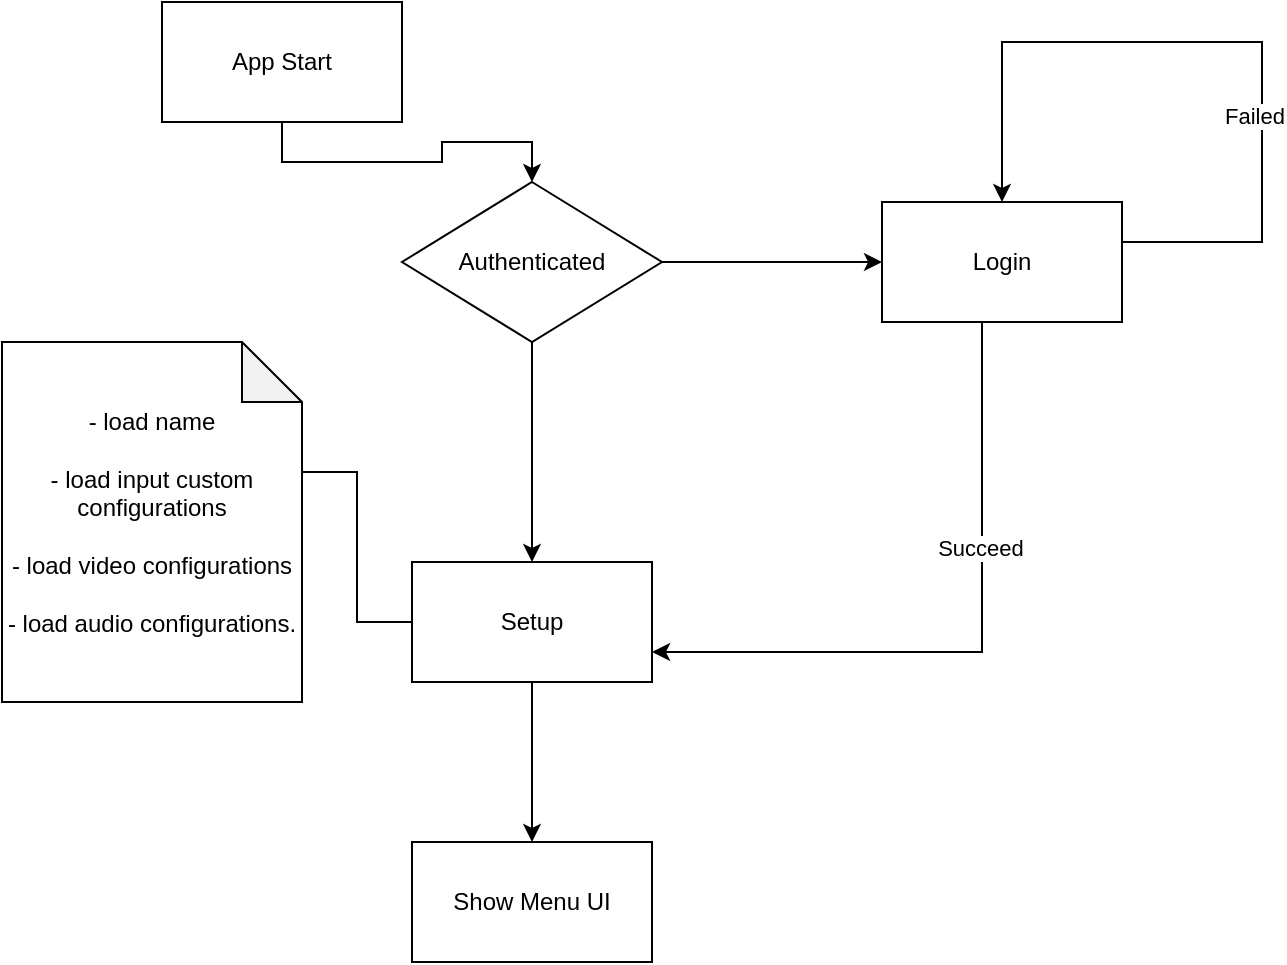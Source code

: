 <mxfile version="14.4.4" type="github">
  <diagram id="1bBmZTWdJpM3CFMfT5JP" name="Page-1">
    <mxGraphModel dx="1422" dy="762" grid="1" gridSize="10" guides="1" tooltips="1" connect="1" arrows="1" fold="1" page="1" pageScale="1" pageWidth="850" pageHeight="1100" math="0" shadow="0">
      <root>
        <mxCell id="0" />
        <mxCell id="1" parent="0" />
        <mxCell id="1z3jomABF16I6msOwtXd-7" value="" style="edgeStyle=orthogonalEdgeStyle;rounded=0;orthogonalLoop=1;jettySize=auto;html=1;" edge="1" parent="1" source="1z3jomABF16I6msOwtXd-1" target="1z3jomABF16I6msOwtXd-6">
          <mxGeometry relative="1" as="geometry" />
        </mxCell>
        <mxCell id="1z3jomABF16I6msOwtXd-1" value="App Start" style="rounded=0;whiteSpace=wrap;html=1;" vertex="1" parent="1">
          <mxGeometry x="160" y="190" width="120" height="60" as="geometry" />
        </mxCell>
        <mxCell id="1z3jomABF16I6msOwtXd-15" value="" style="edgeStyle=orthogonalEdgeStyle;rounded=0;orthogonalLoop=1;jettySize=auto;html=1;" edge="1" parent="1" source="1z3jomABF16I6msOwtXd-2" target="1z3jomABF16I6msOwtXd-14">
          <mxGeometry relative="1" as="geometry" />
        </mxCell>
        <mxCell id="1z3jomABF16I6msOwtXd-2" value="Setup" style="rounded=0;whiteSpace=wrap;html=1;" vertex="1" parent="1">
          <mxGeometry x="285" y="470" width="120" height="60" as="geometry" />
        </mxCell>
        <mxCell id="1z3jomABF16I6msOwtXd-12" style="edgeStyle=orthogonalEdgeStyle;rounded=0;orthogonalLoop=1;jettySize=auto;html=1;entryX=1;entryY=0.75;entryDx=0;entryDy=0;" edge="1" parent="1" source="1z3jomABF16I6msOwtXd-4" target="1z3jomABF16I6msOwtXd-2">
          <mxGeometry relative="1" as="geometry">
            <Array as="points">
              <mxPoint x="570" y="515" />
            </Array>
          </mxGeometry>
        </mxCell>
        <mxCell id="1z3jomABF16I6msOwtXd-13" value="Succeed" style="edgeLabel;html=1;align=center;verticalAlign=middle;resizable=0;points=[];" vertex="1" connectable="0" parent="1z3jomABF16I6msOwtXd-12">
          <mxGeometry x="-0.315" y="-1" relative="1" as="geometry">
            <mxPoint as="offset" />
          </mxGeometry>
        </mxCell>
        <mxCell id="1z3jomABF16I6msOwtXd-4" value="Login" style="rounded=0;whiteSpace=wrap;html=1;" vertex="1" parent="1">
          <mxGeometry x="520" y="290" width="120" height="60" as="geometry" />
        </mxCell>
        <mxCell id="1z3jomABF16I6msOwtXd-8" style="edgeStyle=orthogonalEdgeStyle;rounded=0;orthogonalLoop=1;jettySize=auto;html=1;" edge="1" parent="1" source="1z3jomABF16I6msOwtXd-6" target="1z3jomABF16I6msOwtXd-2">
          <mxGeometry relative="1" as="geometry" />
        </mxCell>
        <mxCell id="1z3jomABF16I6msOwtXd-9" style="edgeStyle=orthogonalEdgeStyle;rounded=0;orthogonalLoop=1;jettySize=auto;html=1;" edge="1" parent="1" source="1z3jomABF16I6msOwtXd-6" target="1z3jomABF16I6msOwtXd-4">
          <mxGeometry relative="1" as="geometry" />
        </mxCell>
        <mxCell id="1z3jomABF16I6msOwtXd-6" value="Authenticated" style="rhombus;whiteSpace=wrap;html=1;rounded=0;" vertex="1" parent="1">
          <mxGeometry x="280" y="280" width="130" height="80" as="geometry" />
        </mxCell>
        <mxCell id="1z3jomABF16I6msOwtXd-10" style="edgeStyle=orthogonalEdgeStyle;rounded=0;orthogonalLoop=1;jettySize=auto;html=1;entryX=0.5;entryY=0;entryDx=0;entryDy=0;" edge="1" parent="1" source="1z3jomABF16I6msOwtXd-4" target="1z3jomABF16I6msOwtXd-4">
          <mxGeometry relative="1" as="geometry">
            <Array as="points">
              <mxPoint x="710" y="310" />
              <mxPoint x="710" y="210" />
              <mxPoint x="580" y="210" />
            </Array>
          </mxGeometry>
        </mxCell>
        <mxCell id="1z3jomABF16I6msOwtXd-11" value="Failed" style="edgeLabel;html=1;align=center;verticalAlign=middle;resizable=0;points=[];" vertex="1" connectable="0" parent="1z3jomABF16I6msOwtXd-10">
          <mxGeometry x="-0.3" y="4" relative="1" as="geometry">
            <mxPoint as="offset" />
          </mxGeometry>
        </mxCell>
        <mxCell id="1z3jomABF16I6msOwtXd-14" value="Show Menu UI" style="rounded=0;whiteSpace=wrap;html=1;" vertex="1" parent="1">
          <mxGeometry x="285" y="610" width="120" height="60" as="geometry" />
        </mxCell>
        <mxCell id="1z3jomABF16I6msOwtXd-21" style="rounded=0;orthogonalLoop=1;jettySize=auto;html=1;exitX=0;exitY=0;exitDx=80;exitDy=65;exitPerimeter=0;endArrow=none;endFill=0;edgeStyle=orthogonalEdgeStyle;" edge="1" parent="1" source="1z3jomABF16I6msOwtXd-16" target="1z3jomABF16I6msOwtXd-2">
          <mxGeometry relative="1" as="geometry" />
        </mxCell>
        <mxCell id="1z3jomABF16I6msOwtXd-16" value="- load name&lt;br&gt;&lt;br&gt;- load input custom configurations&lt;br&gt;&lt;br&gt;- load video configurations&lt;br&gt;&lt;br&gt;- load audio configurations." style="shape=note;whiteSpace=wrap;html=1;backgroundOutline=1;darkOpacity=0.05;" vertex="1" parent="1">
          <mxGeometry x="80" y="360" width="150" height="180" as="geometry" />
        </mxCell>
      </root>
    </mxGraphModel>
  </diagram>
</mxfile>
